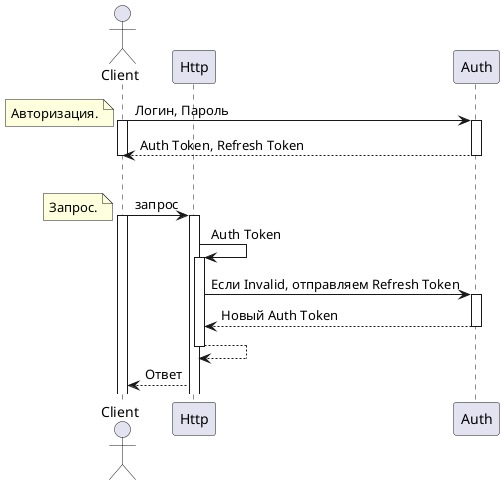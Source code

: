 @startuml chat

actor Client

participant Http
participant Auth

' Авторизация
' autonumber
'== Авторизация ==
Client -> Auth: Логин, Пароль
note left: Авторизация.
activate Client
activate Auth
Client <-- Auth: Auth Token, Refresh Token
deactivate Auth
deactivate Client

' Запрос
' autonumber 
|||
'== Запрос ==
' activate Http
Client -> Http: запрос
note left: Запрос.
activate Client
 activate Http
     Http -> Http: Auth Token
    activate Http
    Http -> Auth: Если Invalid, отправляем Refresh Token
    activate Auth
    Http <-- Auth: Новый Auth Token
    deactivate Auth
     return
Client <-- Http: Ответ

@enduml